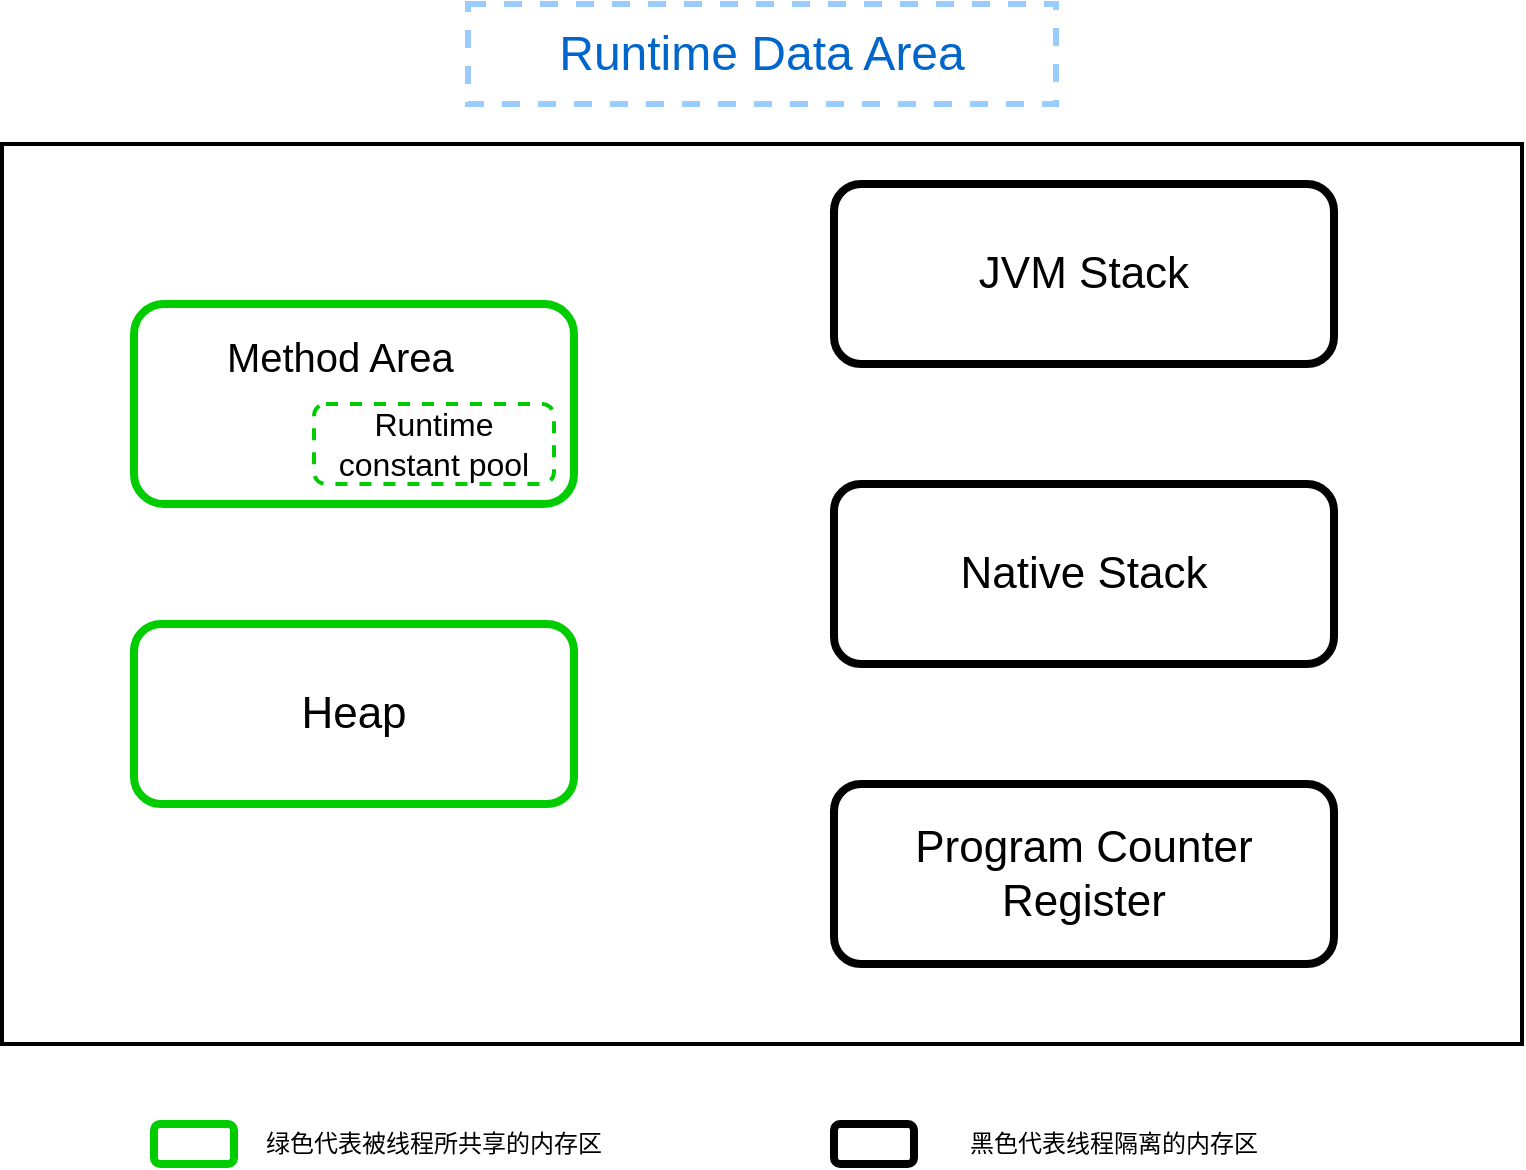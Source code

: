 <mxfile version="14.1.2" type="github"><diagram id="cGf2AzyO_5r2iZ_vi7Ue" name="Page-1"><mxGraphModel dx="946" dy="623" grid="1" gridSize="10" guides="1" tooltips="1" connect="1" arrows="1" fold="1" page="1" pageScale="1" pageWidth="827" pageHeight="1169" math="0" shadow="0"><root><mxCell id="0"/><mxCell id="1" parent="0"/><mxCell id="9qbFukjJzK28xaENmnKm-3" value="" style="rounded=0;whiteSpace=wrap;html=1;strokeWidth=2;" vertex="1" parent="1"><mxGeometry x="34" y="120" width="760" height="450" as="geometry"/></mxCell><mxCell id="9qbFukjJzK28xaENmnKm-4" value="&lt;font style=&quot;font-size: 20px&quot;&gt;&amp;nbsp; &amp;nbsp; &amp;nbsp; &amp;nbsp; Method Area&lt;br&gt;&lt;br&gt;&lt;br&gt;&lt;/font&gt;" style="rounded=1;whiteSpace=wrap;html=1;align=left;fillColor=#FFFFFF;strokeColor=#00CC00;strokeWidth=4;" vertex="1" parent="1"><mxGeometry x="100" y="200" width="220" height="100" as="geometry"/></mxCell><mxCell id="9qbFukjJzK28xaENmnKm-5" value="&lt;font style=&quot;font-size: 22px&quot;&gt;Heap&lt;/font&gt;" style="rounded=1;whiteSpace=wrap;html=1;strokeWidth=4;strokeColor=#00CC00;" vertex="1" parent="1"><mxGeometry x="100" y="360" width="220" height="90" as="geometry"/></mxCell><mxCell id="9qbFukjJzK28xaENmnKm-6" value="&lt;font style=&quot;font-size: 22px&quot;&gt;Native Stack&lt;/font&gt;" style="rounded=1;whiteSpace=wrap;html=1;strokeWidth=4;" vertex="1" parent="1"><mxGeometry x="450" y="290" width="250" height="90" as="geometry"/></mxCell><mxCell id="9qbFukjJzK28xaENmnKm-7" value="&lt;font style=&quot;font-size: 22px&quot;&gt;JVM Stack&lt;/font&gt;" style="rounded=1;whiteSpace=wrap;html=1;strokeWidth=4;" vertex="1" parent="1"><mxGeometry x="450" y="140" width="250" height="90" as="geometry"/></mxCell><mxCell id="9qbFukjJzK28xaENmnKm-8" value="&lt;font style=&quot;font-size: 22px&quot;&gt;Program Counter Register&lt;/font&gt;" style="rounded=1;whiteSpace=wrap;html=1;strokeWidth=4;" vertex="1" parent="1"><mxGeometry x="450" y="440" width="250" height="90" as="geometry"/></mxCell><mxCell id="9qbFukjJzK28xaENmnKm-9" value="&lt;font style=&quot;font-size: 16px&quot;&gt;Runtime constant pool&lt;/font&gt;" style="rounded=1;whiteSpace=wrap;html=1;strokeColor=#00CC00;strokeWidth=2;dashed=1;" vertex="1" parent="1"><mxGeometry x="190" y="250" width="120" height="40" as="geometry"/></mxCell><mxCell id="9qbFukjJzK28xaENmnKm-11" value="&lt;font style=&quot;font-size: 24px&quot; color=&quot;#0066cc&quot;&gt;Runtime Data Area&lt;/font&gt;" style="text;html=1;fillColor=none;align=center;verticalAlign=middle;whiteSpace=wrap;rounded=0;strokeWidth=3;dashed=1;strokeColor=#99CCFF;" vertex="1" parent="1"><mxGeometry x="267" y="50" width="294" height="50" as="geometry"/></mxCell><mxCell id="9qbFukjJzK28xaENmnKm-12" value="" style="rounded=1;whiteSpace=wrap;html=1;strokeColor=#00CC00;strokeWidth=4;fillColor=#FFFFFF;" vertex="1" parent="1"><mxGeometry x="110" y="610" width="40" height="20" as="geometry"/></mxCell><mxCell id="9qbFukjJzK28xaENmnKm-13" value="绿色代表被线程所共享的内存区" style="text;html=1;strokeColor=none;fillColor=none;align=center;verticalAlign=middle;whiteSpace=wrap;rounded=0;" vertex="1" parent="1"><mxGeometry x="160" y="610" width="180" height="20" as="geometry"/></mxCell><mxCell id="9qbFukjJzK28xaENmnKm-14" value="" style="rounded=1;whiteSpace=wrap;html=1;strokeWidth=4;fillColor=#FFFFFF;" vertex="1" parent="1"><mxGeometry x="450" y="610" width="40" height="20" as="geometry"/></mxCell><mxCell id="9qbFukjJzK28xaENmnKm-16" value="黑色代表线程隔离的内存区" style="text;html=1;strokeColor=none;fillColor=none;align=center;verticalAlign=middle;whiteSpace=wrap;rounded=0;" vertex="1" parent="1"><mxGeometry x="510" y="610" width="160" height="20" as="geometry"/></mxCell></root></mxGraphModel></diagram></mxfile>